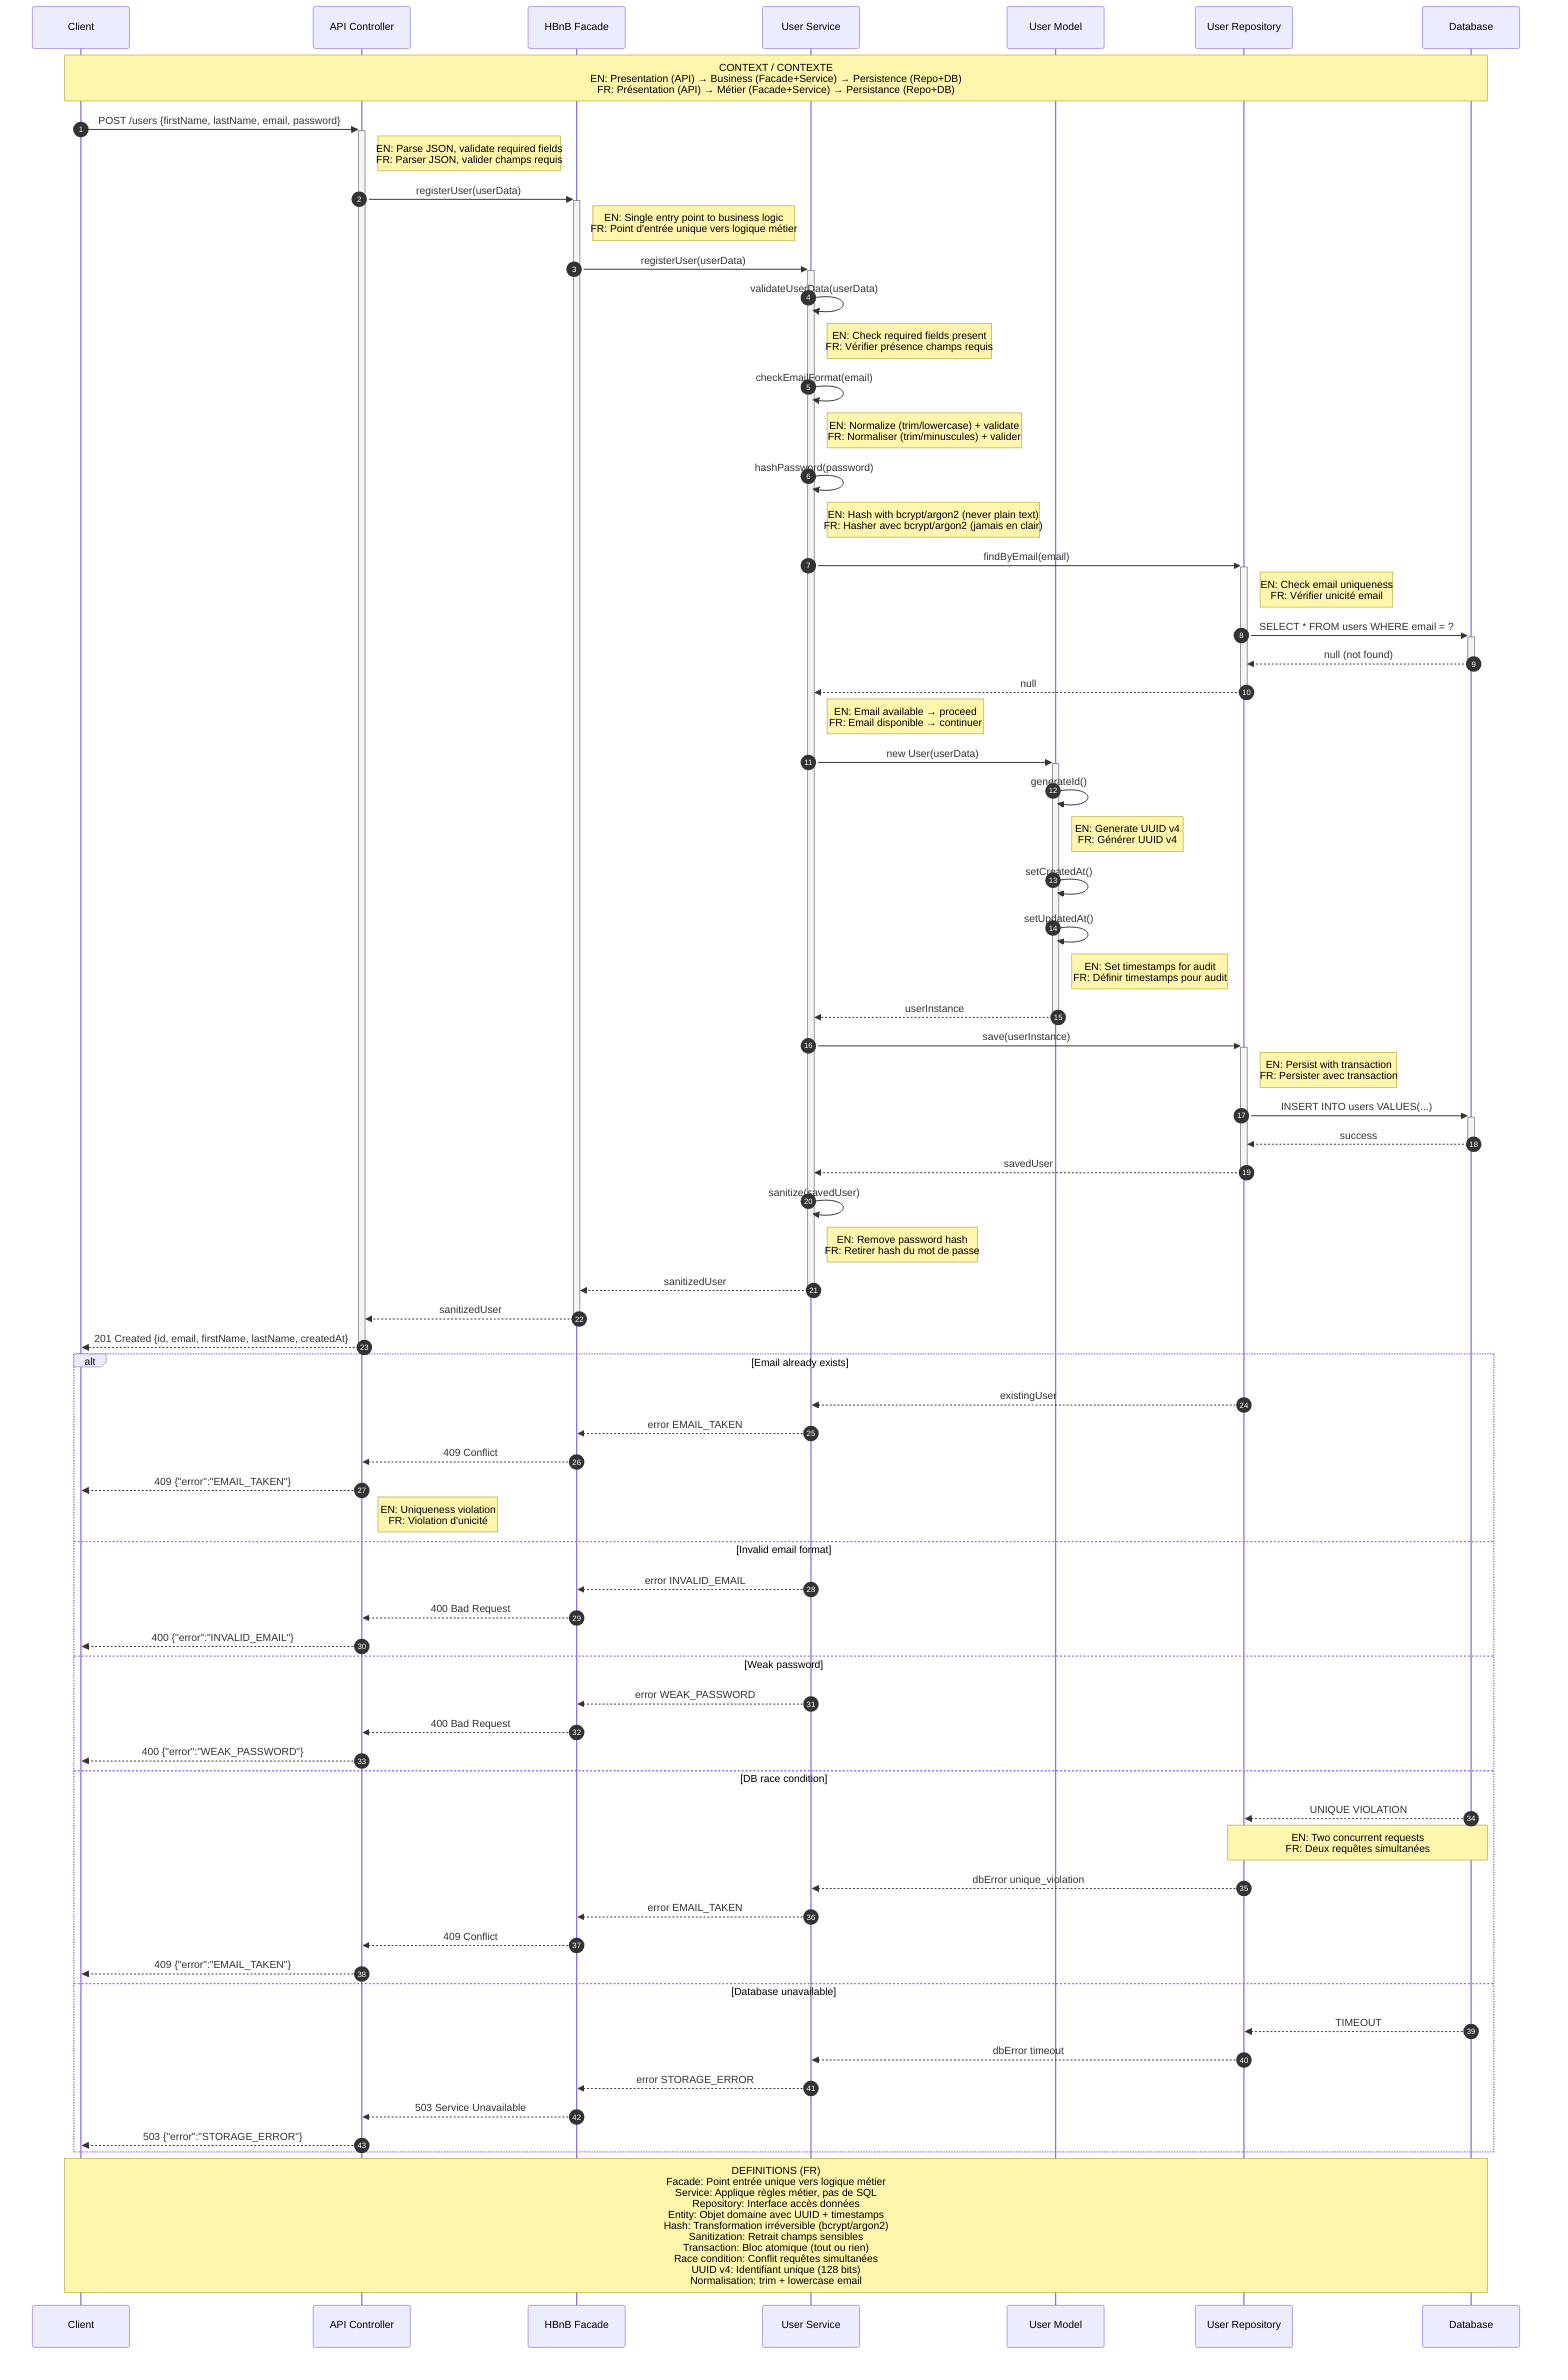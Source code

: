 sequenceDiagram
    autonumber
    participant Client
    participant API as API Controller
    participant Facade as HBnB Facade
    participant UserService as User Service
    participant User as User Model
    participant UserRepo as User Repository
    participant DB as Database

    Note over Client,DB: CONTEXT / CONTEXTE<br/>EN: Presentation (API) → Business (Facade+Service) → Persistence (Repo+DB)<br/>FR: Présentation (API) → Métier (Facade+Service) → Persistance (Repo+DB)

    Client->>+API: POST /users {firstName, lastName, email, password}
    Note right of API: EN: Parse JSON, validate required fields<br/>FR: Parser JSON, valider champs requis

    API->>+Facade: registerUser(userData)
    Note right of Facade: EN: Single entry point to business logic<br/>FR: Point d'entrée unique vers logique métier

    Facade->>+UserService: registerUser(userData)
    
    UserService->>UserService: validateUserData(userData)
    Note right of UserService: EN: Check required fields present<br/>FR: Vérifier présence champs requis
    
    UserService->>UserService: checkEmailFormat(email)
    Note right of UserService: EN: Normalize (trim/lowercase) + validate<br/>FR: Normaliser (trim/minuscules) + valider
    
    UserService->>UserService: hashPassword(password)
    Note right of UserService: EN: Hash with bcrypt/argon2 (never plain text)<br/>FR: Hasher avec bcrypt/argon2 (jamais en clair)

    UserService->>+UserRepo: findByEmail(email)
    Note right of UserRepo: EN: Check email uniqueness<br/>FR: Vérifier unicité email
    
    UserRepo->>+DB: SELECT * FROM users WHERE email = ?
    DB-->>-UserRepo: null (not found)
    UserRepo-->>-UserService: null
    
    Note right of UserService: EN: Email available → proceed<br/>FR: Email disponible → continuer

    UserService->>+User: new User(userData)
    User->>User: generateId()
    Note right of User: EN: Generate UUID v4<br/>FR: Générer UUID v4
    
    User->>User: setCreatedAt()
    User->>User: setUpdatedAt()
    Note right of User: EN: Set timestamps for audit<br/>FR: Définir timestamps pour audit
    
    User-->>-UserService: userInstance

    UserService->>+UserRepo: save(userInstance)
    Note right of UserRepo: EN: Persist with transaction<br/>FR: Persister avec transaction
    
    UserRepo->>+DB: INSERT INTO users VALUES(...)
    DB-->>-UserRepo: success
    UserRepo-->>-UserService: savedUser

    UserService->>UserService: sanitize(savedUser)
    Note right of UserService: EN: Remove password hash<br/>FR: Retirer hash du mot de passe
    
    UserService-->>-Facade: sanitizedUser
    Facade-->>-API: sanitizedUser
    API-->>-Client: 201 Created {id, email, firstName, lastName, createdAt}

    alt Email already exists
        UserRepo-->>UserService: existingUser
        UserService-->>Facade: error EMAIL_TAKEN
        Facade-->>API: 409 Conflict
        API-->>Client: 409 {"error":"EMAIL_TAKEN"}
        Note right of API: EN: Uniqueness violation<br/>FR: Violation d'unicité
        
    else Invalid email format
        UserService-->>Facade: error INVALID_EMAIL
        Facade-->>API: 400 Bad Request
        API-->>Client: 400 {"error":"INVALID_EMAIL"}
        
    else Weak password
        UserService-->>Facade: error WEAK_PASSWORD
        Facade-->>API: 400 Bad Request
        API-->>Client: 400 {"error":"WEAK_PASSWORD"}
        
    else DB race condition
        DB-->>UserRepo: UNIQUE VIOLATION
        Note over UserRepo,DB: EN: Two concurrent requests<br/>FR: Deux requêtes simultanées
        UserRepo-->>UserService: dbError unique_violation
        UserService-->>Facade: error EMAIL_TAKEN
        Facade-->>API: 409 Conflict
        API-->>Client: 409 {"error":"EMAIL_TAKEN"}
        
    else Database unavailable
        DB-->>UserRepo: TIMEOUT
        UserRepo-->>UserService: dbError timeout
        UserService-->>Facade: error STORAGE_ERROR
        Facade-->>API: 503 Service Unavailable
        API-->>Client: 503 {"error":"STORAGE_ERROR"}
    end

    Note over Client,DB: DEFINITIONS (FR)<br/>Facade: Point entrée unique vers logique métier<br/>Service: Applique règles métier, pas de SQL<br/>Repository: Interface accès données<br/>Entity: Objet domaine avec UUID + timestamps<br/>Hash: Transformation irréversible (bcrypt/argon2)<br/>Sanitization: Retrait champs sensibles<br/>Transaction: Bloc atomique (tout ou rien)<br/>Race condition: Conflit requêtes simultanées<br/>UUID v4: Identifiant unique (128 bits)<br/>Normalisation: trim + lowercase email